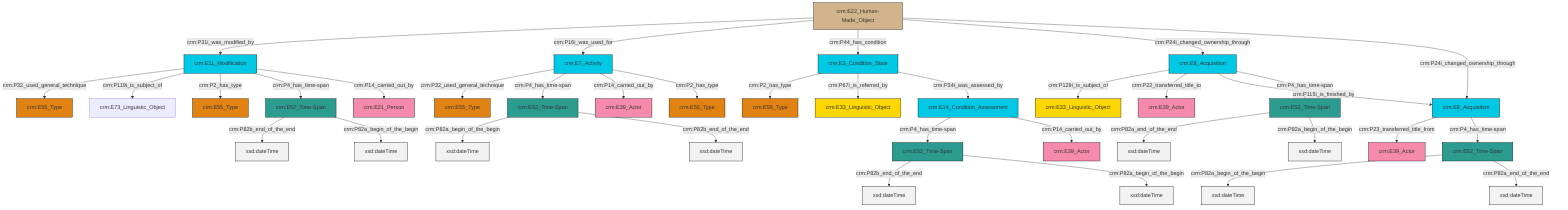 graph TD
classDef Literal fill:#f2f2f2,stroke:#000000;
classDef CRM_Entity fill:#FFFFFF,stroke:#000000;
classDef Temporal_Entity fill:#00C9E6, stroke:#000000;
classDef Type fill:#E18312, stroke:#000000;
classDef Time-Span fill:#2C9C91, stroke:#000000;
classDef Appellation fill:#FFEB7F, stroke:#000000;
classDef Place fill:#008836, stroke:#000000;
classDef Persistent_Item fill:#B266B2, stroke:#000000;
classDef Conceptual_Object fill:#FFD700, stroke:#000000;
classDef Physical_Thing fill:#D2B48C, stroke:#000000;
classDef Actor fill:#f58aad, stroke:#000000;
classDef PC_Classes fill:#4ce600, stroke:#000000;
classDef Multi fill:#cccccc,stroke:#000000;

2["crm:E7_Activity"]:::Temporal_Entity -->|crm:P32_used_general_technique| 3["crm:E55_Type"]:::Type
6["crm:E8_Acquisition"]:::Temporal_Entity -->|crm:P129i_is_subject_of| 7["crm:E33_Linguistic_Object"]:::Conceptual_Object
8["crm:E22_Human-Made_Object"]:::Physical_Thing -->|crm:P31i_was_modified_by| 9["crm:E11_Modification"]:::Temporal_Entity
6["crm:E8_Acquisition"]:::Temporal_Entity -->|crm:P22_transferred_title_to| 11["crm:E39_Actor"]:::Actor
12["crm:E14_Condition_Assessment"]:::Temporal_Entity -->|crm:P4_has_time-span| 13["crm:E52_Time-Span"]:::Time-Span
15["crm:E52_Time-Span"]:::Time-Span -->|crm:P82a_end_of_the_end| 16[xsd:dateTime]:::Literal
2["crm:E7_Activity"]:::Temporal_Entity -->|crm:P4_has_time-span| 21["crm:E52_Time-Span"]:::Time-Span
12["crm:E14_Condition_Assessment"]:::Temporal_Entity -->|crm:P14_carried_out_by| 24["crm:E39_Actor"]:::Actor
9["crm:E11_Modification"]:::Temporal_Entity -->|crm:P32_used_general_technique| 22["crm:E55_Type"]:::Type
8["crm:E22_Human-Made_Object"]:::Physical_Thing -->|crm:P16i_was_used_for| 2["crm:E7_Activity"]:::Temporal_Entity
13["crm:E52_Time-Span"]:::Time-Span -->|crm:P82b_end_of_the_end| 30[xsd:dateTime]:::Literal
35["crm:E3_Condition_State"]:::Temporal_Entity -->|crm:P2_has_type| 31["crm:E55_Type"]:::Type
15["crm:E52_Time-Span"]:::Time-Span -->|crm:P82a_begin_of_the_begin| 36[xsd:dateTime]:::Literal
33["crm:E52_Time-Span"]:::Time-Span -->|crm:P82b_end_of_the_end| 41[xsd:dateTime]:::Literal
8["crm:E22_Human-Made_Object"]:::Physical_Thing -->|crm:P44_has_condition| 35["crm:E3_Condition_State"]:::Temporal_Entity
6["crm:E8_Acquisition"]:::Temporal_Entity -->|crm:P115i_is_finished_by| 25["crm:E8_Acquisition"]:::Temporal_Entity
35["crm:E3_Condition_State"]:::Temporal_Entity -->|crm:P67i_is_referred_by| 38["crm:E33_Linguistic_Object"]:::Conceptual_Object
8["crm:E22_Human-Made_Object"]:::Physical_Thing -->|crm:P24i_changed_ownership_through| 6["crm:E8_Acquisition"]:::Temporal_Entity
33["crm:E52_Time-Span"]:::Time-Span -->|crm:P82a_begin_of_the_begin| 42[xsd:dateTime]:::Literal
9["crm:E11_Modification"]:::Temporal_Entity -->|crm:P119i_is_subject_of| 17["crm:E73_Linguistic_Object"]:::Default
21["crm:E52_Time-Span"]:::Time-Span -->|crm:P82a_begin_of_the_begin| 44[xsd:dateTime]:::Literal
2["crm:E7_Activity"]:::Temporal_Entity -->|crm:P14_carried_out_by| 27["crm:E39_Actor"]:::Actor
9["crm:E11_Modification"]:::Temporal_Entity -->|crm:P2_has_type| 4["crm:E55_Type"]:::Type
9["crm:E11_Modification"]:::Temporal_Entity -->|crm:P4_has_time-span| 33["crm:E52_Time-Span"]:::Time-Span
13["crm:E52_Time-Span"]:::Time-Span -->|crm:P82a_begin_of_the_begin| 48[xsd:dateTime]:::Literal
2["crm:E7_Activity"]:::Temporal_Entity -->|crm:P2_has_type| 50["crm:E55_Type"]:::Type
21["crm:E52_Time-Span"]:::Time-Span -->|crm:P82b_end_of_the_end| 51[xsd:dateTime]:::Literal
35["crm:E3_Condition_State"]:::Temporal_Entity -->|crm:P34i_was_assessed_by| 12["crm:E14_Condition_Assessment"]:::Temporal_Entity
0["crm:E52_Time-Span"]:::Time-Span -->|crm:P82a_begin_of_the_begin| 54[xsd:dateTime]:::Literal
9["crm:E11_Modification"]:::Temporal_Entity -->|crm:P14_carried_out_by| 52["crm:E21_Person"]:::Actor
25["crm:E8_Acquisition"]:::Temporal_Entity -->|crm:P23_transferred_title_from| 19["crm:E39_Actor"]:::Actor
25["crm:E8_Acquisition"]:::Temporal_Entity -->|crm:P4_has_time-span| 0["crm:E52_Time-Span"]:::Time-Span
6["crm:E8_Acquisition"]:::Temporal_Entity -->|crm:P4_has_time-span| 15["crm:E52_Time-Span"]:::Time-Span
8["crm:E22_Human-Made_Object"]:::Physical_Thing -->|crm:P24i_changed_ownership_through| 25["crm:E8_Acquisition"]:::Temporal_Entity
0["crm:E52_Time-Span"]:::Time-Span -->|crm:P82a_end_of_the_end| 57[xsd:dateTime]:::Literal